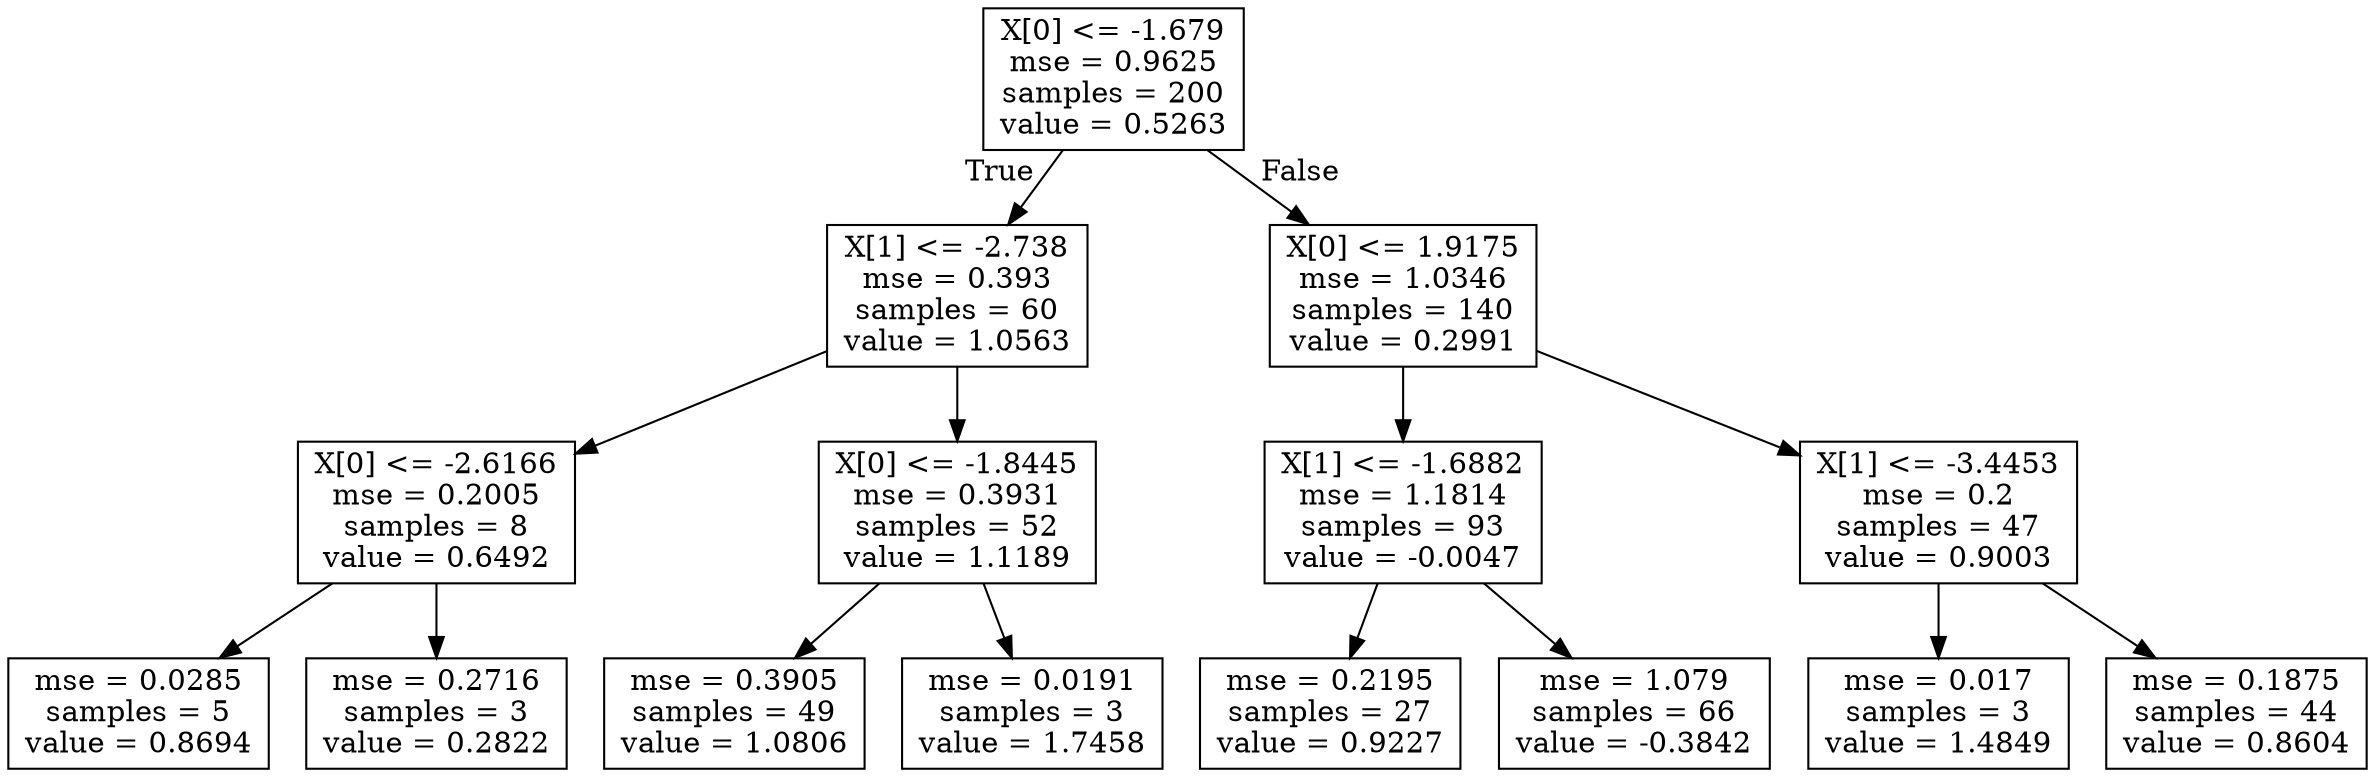 digraph Tree {
node [shape=box] ;
0 [label="X[0] <= -1.679\nmse = 0.9625\nsamples = 200\nvalue = 0.5263"] ;
1 [label="X[1] <= -2.738\nmse = 0.393\nsamples = 60\nvalue = 1.0563"] ;
0 -> 1 [labeldistance=2.5, labelangle=45, headlabel="True"] ;
2 [label="X[0] <= -2.6166\nmse = 0.2005\nsamples = 8\nvalue = 0.6492"] ;
1 -> 2 ;
3 [label="mse = 0.0285\nsamples = 5\nvalue = 0.8694"] ;
2 -> 3 ;
4 [label="mse = 0.2716\nsamples = 3\nvalue = 0.2822"] ;
2 -> 4 ;
5 [label="X[0] <= -1.8445\nmse = 0.3931\nsamples = 52\nvalue = 1.1189"] ;
1 -> 5 ;
6 [label="mse = 0.3905\nsamples = 49\nvalue = 1.0806"] ;
5 -> 6 ;
7 [label="mse = 0.0191\nsamples = 3\nvalue = 1.7458"] ;
5 -> 7 ;
8 [label="X[0] <= 1.9175\nmse = 1.0346\nsamples = 140\nvalue = 0.2991"] ;
0 -> 8 [labeldistance=2.5, labelangle=-45, headlabel="False"] ;
9 [label="X[1] <= -1.6882\nmse = 1.1814\nsamples = 93\nvalue = -0.0047"] ;
8 -> 9 ;
10 [label="mse = 0.2195\nsamples = 27\nvalue = 0.9227"] ;
9 -> 10 ;
11 [label="mse = 1.079\nsamples = 66\nvalue = -0.3842"] ;
9 -> 11 ;
12 [label="X[1] <= -3.4453\nmse = 0.2\nsamples = 47\nvalue = 0.9003"] ;
8 -> 12 ;
13 [label="mse = 0.017\nsamples = 3\nvalue = 1.4849"] ;
12 -> 13 ;
14 [label="mse = 0.1875\nsamples = 44\nvalue = 0.8604"] ;
12 -> 14 ;
}